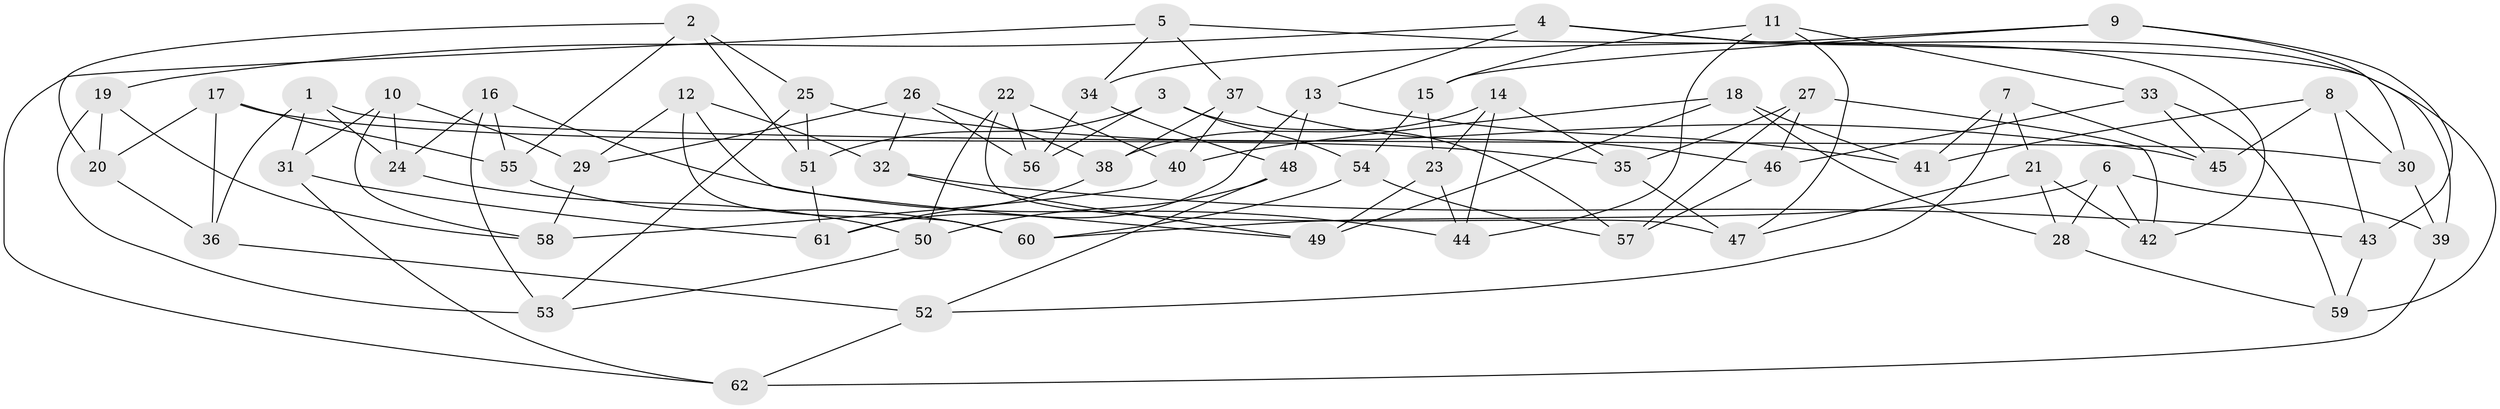 // coarse degree distribution, {2: 0.16666666666666666, 4: 0.16666666666666666, 6: 0.16666666666666666, 3: 0.25, 5: 0.125, 7: 0.041666666666666664, 9: 0.041666666666666664, 11: 0.041666666666666664}
// Generated by graph-tools (version 1.1) at 2025/03/03/04/25 22:03:59]
// undirected, 62 vertices, 124 edges
graph export_dot {
graph [start="1"]
  node [color=gray90,style=filled];
  1;
  2;
  3;
  4;
  5;
  6;
  7;
  8;
  9;
  10;
  11;
  12;
  13;
  14;
  15;
  16;
  17;
  18;
  19;
  20;
  21;
  22;
  23;
  24;
  25;
  26;
  27;
  28;
  29;
  30;
  31;
  32;
  33;
  34;
  35;
  36;
  37;
  38;
  39;
  40;
  41;
  42;
  43;
  44;
  45;
  46;
  47;
  48;
  49;
  50;
  51;
  52;
  53;
  54;
  55;
  56;
  57;
  58;
  59;
  60;
  61;
  62;
  1 -- 31;
  1 -- 30;
  1 -- 24;
  1 -- 36;
  2 -- 25;
  2 -- 20;
  2 -- 55;
  2 -- 51;
  3 -- 56;
  3 -- 51;
  3 -- 54;
  3 -- 57;
  4 -- 19;
  4 -- 39;
  4 -- 42;
  4 -- 13;
  5 -- 34;
  5 -- 62;
  5 -- 37;
  5 -- 59;
  6 -- 60;
  6 -- 28;
  6 -- 39;
  6 -- 42;
  7 -- 45;
  7 -- 52;
  7 -- 21;
  7 -- 41;
  8 -- 30;
  8 -- 41;
  8 -- 45;
  8 -- 43;
  9 -- 43;
  9 -- 34;
  9 -- 15;
  9 -- 30;
  10 -- 31;
  10 -- 29;
  10 -- 58;
  10 -- 24;
  11 -- 47;
  11 -- 15;
  11 -- 44;
  11 -- 33;
  12 -- 29;
  12 -- 32;
  12 -- 60;
  12 -- 49;
  13 -- 48;
  13 -- 61;
  13 -- 41;
  14 -- 44;
  14 -- 23;
  14 -- 35;
  14 -- 38;
  15 -- 54;
  15 -- 23;
  16 -- 44;
  16 -- 53;
  16 -- 55;
  16 -- 24;
  17 -- 20;
  17 -- 36;
  17 -- 55;
  17 -- 35;
  18 -- 49;
  18 -- 41;
  18 -- 28;
  18 -- 40;
  19 -- 20;
  19 -- 58;
  19 -- 53;
  20 -- 36;
  21 -- 47;
  21 -- 42;
  21 -- 28;
  22 -- 40;
  22 -- 47;
  22 -- 50;
  22 -- 56;
  23 -- 44;
  23 -- 49;
  24 -- 50;
  25 -- 45;
  25 -- 51;
  25 -- 53;
  26 -- 56;
  26 -- 32;
  26 -- 29;
  26 -- 38;
  27 -- 46;
  27 -- 57;
  27 -- 35;
  27 -- 42;
  28 -- 59;
  29 -- 58;
  30 -- 39;
  31 -- 61;
  31 -- 62;
  32 -- 43;
  32 -- 49;
  33 -- 46;
  33 -- 59;
  33 -- 45;
  34 -- 56;
  34 -- 48;
  35 -- 47;
  36 -- 52;
  37 -- 40;
  37 -- 38;
  37 -- 46;
  38 -- 61;
  39 -- 62;
  40 -- 58;
  43 -- 59;
  46 -- 57;
  48 -- 52;
  48 -- 50;
  50 -- 53;
  51 -- 61;
  52 -- 62;
  54 -- 60;
  54 -- 57;
  55 -- 60;
}
